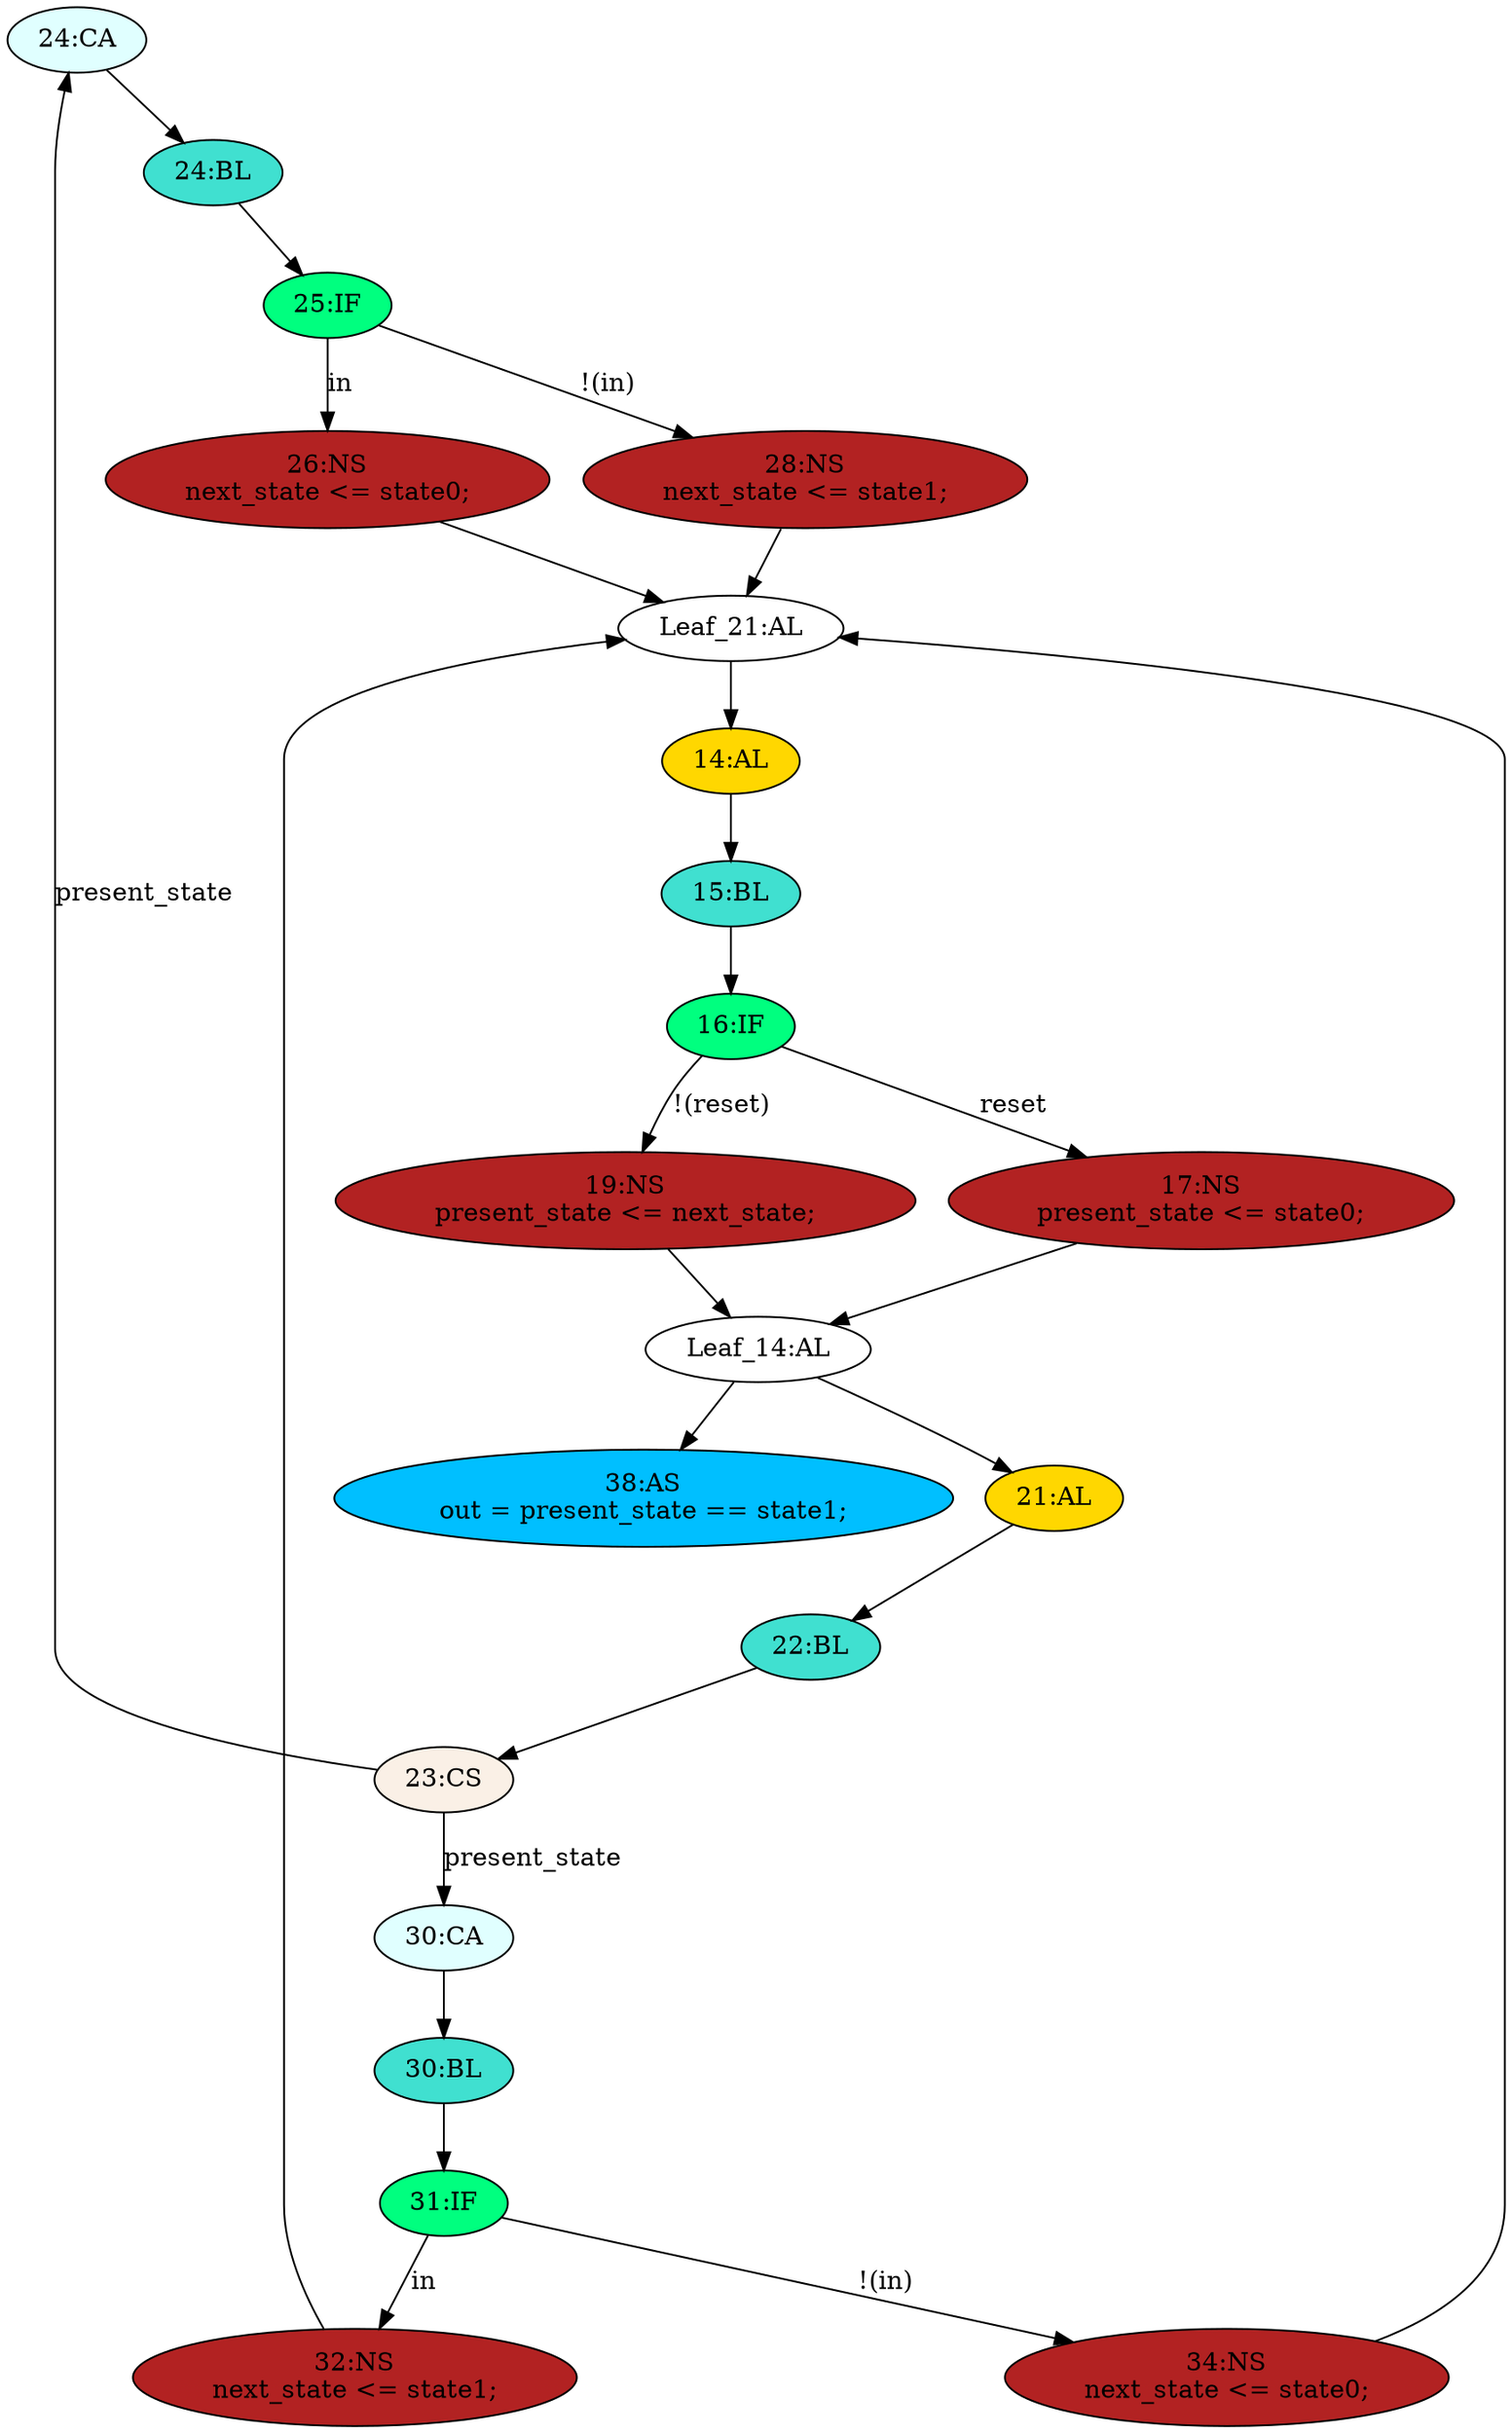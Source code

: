strict digraph "compose( ,  )" {
	node [label="\N"];
	"24:CA"	[ast="<pyverilog.vparser.ast.Case object at 0x7f9a2d6e6750>",
		fillcolor=lightcyan,
		label="24:CA",
		statements="[]",
		style=filled,
		typ=Case];
	"24:BL"	[ast="<pyverilog.vparser.ast.Block object at 0x7f9a2d6e6ad0>",
		fillcolor=turquoise,
		label="24:BL",
		statements="[]",
		style=filled,
		typ=Block];
	"24:CA" -> "24:BL"	[cond="[]",
		lineno=None];
	"30:CA"	[ast="<pyverilog.vparser.ast.Case object at 0x7f9a2d760450>",
		fillcolor=lightcyan,
		label="30:CA",
		statements="[]",
		style=filled,
		typ=Case];
	"30:BL"	[ast="<pyverilog.vparser.ast.Block object at 0x7f9a2d760d10>",
		fillcolor=turquoise,
		label="30:BL",
		statements="[]",
		style=filled,
		typ=Block];
	"30:CA" -> "30:BL"	[cond="[]",
		lineno=None];
	"22:BL"	[ast="<pyverilog.vparser.ast.Block object at 0x7f9a2d6fdd10>",
		fillcolor=turquoise,
		label="22:BL",
		statements="[]",
		style=filled,
		typ=Block];
	"23:CS"	[ast="<pyverilog.vparser.ast.CaseStatement object at 0x7f9a2d760f90>",
		fillcolor=linen,
		label="23:CS",
		statements="[]",
		style=filled,
		typ=CaseStatement];
	"22:BL" -> "23:CS"	[cond="[]",
		lineno=None];
	"14:AL"	[ast="<pyverilog.vparser.ast.Always object at 0x7f9a2d6e34d0>",
		clk_sens=True,
		fillcolor=gold,
		label="14:AL",
		sens="['clk']",
		statements="[]",
		style=filled,
		typ=Always,
		use_var="['reset', 'next_state']"];
	"15:BL"	[ast="<pyverilog.vparser.ast.Block object at 0x7f9a2d6e3610>",
		fillcolor=turquoise,
		label="15:BL",
		statements="[]",
		style=filled,
		typ=Block];
	"14:AL" -> "15:BL"	[cond="[]",
		lineno=None];
	"19:NS"	[ast="<pyverilog.vparser.ast.NonblockingSubstitution object at 0x7f9a2d6f1390>",
		fillcolor=firebrick,
		label="19:NS
present_state <= next_state;",
		statements="[<pyverilog.vparser.ast.NonblockingSubstitution object at 0x7f9a2d6f1390>]",
		style=filled,
		typ=NonblockingSubstitution];
	"Leaf_14:AL"	[def_var="['present_state']",
		label="Leaf_14:AL"];
	"19:NS" -> "Leaf_14:AL"	[cond="[]",
		lineno=None];
	"26:NS"	[ast="<pyverilog.vparser.ast.NonblockingSubstitution object at 0x7f9a2db01610>",
		fillcolor=firebrick,
		label="26:NS
next_state <= state0;",
		statements="[<pyverilog.vparser.ast.NonblockingSubstitution object at 0x7f9a2db01610>]",
		style=filled,
		typ=NonblockingSubstitution];
	"Leaf_21:AL"	[def_var="['next_state']",
		label="Leaf_21:AL"];
	"26:NS" -> "Leaf_21:AL"	[cond="[]",
		lineno=None];
	"16:IF"	[ast="<pyverilog.vparser.ast.IfStatement object at 0x7f9a2d68e4d0>",
		fillcolor=springgreen,
		label="16:IF",
		statements="[]",
		style=filled,
		typ=IfStatement];
	"16:IF" -> "19:NS"	[cond="['reset']",
		label="!(reset)",
		lineno=16];
	"17:NS"	[ast="<pyverilog.vparser.ast.NonblockingSubstitution object at 0x7f9a2d68e550>",
		fillcolor=firebrick,
		label="17:NS
present_state <= state0;",
		statements="[<pyverilog.vparser.ast.NonblockingSubstitution object at 0x7f9a2d68e550>]",
		style=filled,
		typ=NonblockingSubstitution];
	"16:IF" -> "17:NS"	[cond="['reset']",
		label=reset,
		lineno=16];
	"32:NS"	[ast="<pyverilog.vparser.ast.NonblockingSubstitution object at 0x7f9a2d358b10>",
		fillcolor=firebrick,
		label="32:NS
next_state <= state1;",
		statements="[<pyverilog.vparser.ast.NonblockingSubstitution object at 0x7f9a2d358b10>]",
		style=filled,
		typ=NonblockingSubstitution];
	"32:NS" -> "Leaf_21:AL"	[cond="[]",
		lineno=None];
	"Leaf_21:AL" -> "14:AL";
	"34:NS"	[ast="<pyverilog.vparser.ast.NonblockingSubstitution object at 0x7f9a2d358350>",
		fillcolor=firebrick,
		label="34:NS
next_state <= state0;",
		statements="[<pyverilog.vparser.ast.NonblockingSubstitution object at 0x7f9a2d358350>]",
		style=filled,
		typ=NonblockingSubstitution];
	"34:NS" -> "Leaf_21:AL"	[cond="[]",
		lineno=None];
	"15:BL" -> "16:IF"	[cond="[]",
		lineno=None];
	"38:AS"	[ast="<pyverilog.vparser.ast.Assign object at 0x7f9a2d358610>",
		def_var="['out']",
		fillcolor=deepskyblue,
		label="38:AS
out = present_state == state1;",
		statements="[]",
		style=filled,
		typ=Assign,
		use_var="['present_state']"];
	"31:IF"	[ast="<pyverilog.vparser.ast.IfStatement object at 0x7f9a2efe8ad0>",
		fillcolor=springgreen,
		label="31:IF",
		statements="[]",
		style=filled,
		typ=IfStatement];
	"30:BL" -> "31:IF"	[cond="[]",
		lineno=None];
	"25:IF"	[ast="<pyverilog.vparser.ast.IfStatement object at 0x7f9a2d6e6550>",
		fillcolor=springgreen,
		label="25:IF",
		statements="[]",
		style=filled,
		typ=IfStatement];
	"24:BL" -> "25:IF"	[cond="[]",
		lineno=None];
	"28:NS"	[ast="<pyverilog.vparser.ast.NonblockingSubstitution object at 0x7f9a2d7607d0>",
		fillcolor=firebrick,
		label="28:NS
next_state <= state1;",
		statements="[<pyverilog.vparser.ast.NonblockingSubstitution object at 0x7f9a2d7607d0>]",
		style=filled,
		typ=NonblockingSubstitution];
	"28:NS" -> "Leaf_21:AL"	[cond="[]",
		lineno=None];
	"21:AL"	[ast="<pyverilog.vparser.ast.Always object at 0x7f9a2d6e6650>",
		clk_sens=False,
		fillcolor=gold,
		label="21:AL",
		sens="['present_state', 'in']",
		statements="[]",
		style=filled,
		typ=Always,
		use_var="['present_state', 'in']"];
	"21:AL" -> "22:BL"	[cond="[]",
		lineno=None];
	"25:IF" -> "26:NS"	[cond="['in']",
		label=in,
		lineno=25];
	"25:IF" -> "28:NS"	[cond="['in']",
		label="!(in)",
		lineno=25];
	"23:CS" -> "24:CA"	[cond="['present_state']",
		label=present_state,
		lineno=23];
	"23:CS" -> "30:CA"	[cond="['present_state']",
		label=present_state,
		lineno=23];
	"31:IF" -> "32:NS"	[cond="['in']",
		label=in,
		lineno=31];
	"31:IF" -> "34:NS"	[cond="['in']",
		label="!(in)",
		lineno=31];
	"17:NS" -> "Leaf_14:AL"	[cond="[]",
		lineno=None];
	"Leaf_14:AL" -> "38:AS";
	"Leaf_14:AL" -> "21:AL";
}
